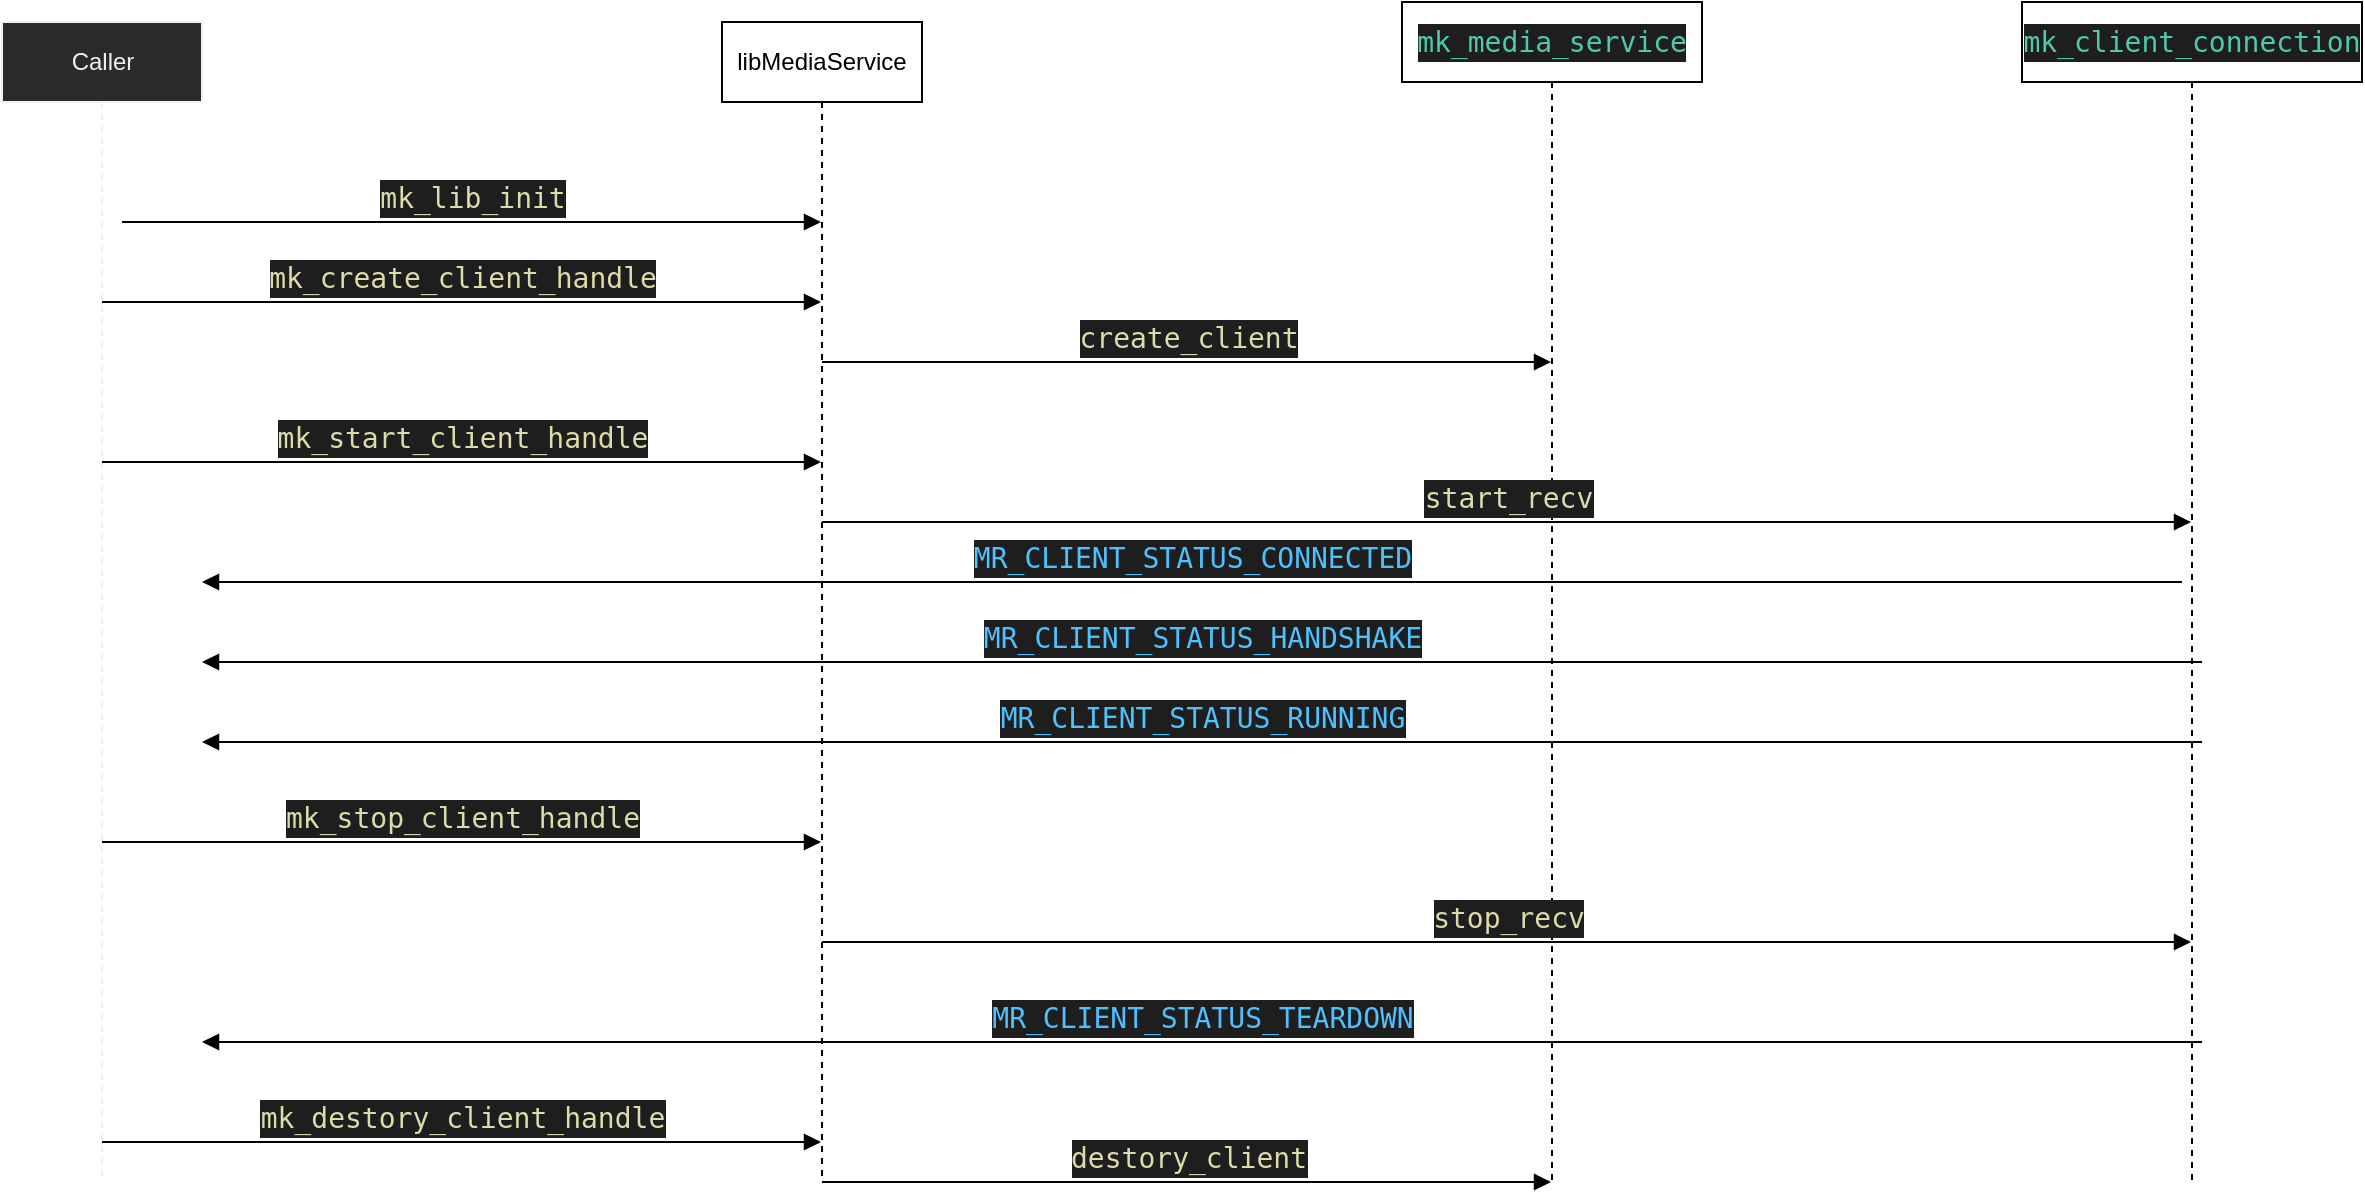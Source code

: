 <mxfile>
    <diagram id="6hGFLwfOUW9BJ-s0fimq" name="0.1main">
        <mxGraphModel dx="738" dy="309" grid="1" gridSize="10" guides="1" tooltips="1" connect="1" arrows="1" fold="1" page="1" pageScale="1" pageWidth="1600" pageHeight="900" math="0" shadow="0">
            <root>
                <mxCell id="0"/>
                <mxCell id="1" parent="0"/>
                <mxCell id="2" value="Caller" style="html=1;points=[];perimeter=orthogonalPerimeter;shape=umlLifeline;participant=label;fontFamily=Helvetica;fontSize=12;fontColor=#f0f0f0;align=center;strokeColor=#f0f0f0;fillColor=#2a2a2a;recursiveResize=0;container=1;collapsible=0;" parent="1" vertex="1">
                    <mxGeometry x="30" y="20" width="100" height="580" as="geometry"/>
                </mxCell>
                <mxCell id="11" value="&lt;div style=&quot;color: rgb(212 , 212 , 212) ; background-color: rgb(30 , 30 , 30) ; font-family: &amp;#34;droid sans mono&amp;#34; , monospace , monospace , &amp;#34;droid sans fallback&amp;#34; ; font-size: 14px ; line-height: 19px&quot;&gt;&lt;span style=&quot;color: #dcdcaa&quot;&gt;mk_lib_init&lt;/span&gt;&lt;/div&gt;" style="html=1;verticalAlign=bottom;endArrow=block;" parent="2" target="5" edge="1">
                    <mxGeometry width="80" relative="1" as="geometry">
                        <mxPoint x="60" y="100" as="sourcePoint"/>
                        <mxPoint x="140" y="100" as="targetPoint"/>
                    </mxGeometry>
                </mxCell>
                <mxCell id="12" value="&lt;div style=&quot;color: rgb(212 , 212 , 212) ; background-color: rgb(30 , 30 , 30) ; font-family: &amp;#34;droid sans mono&amp;#34; , monospace , monospace , &amp;#34;droid sans fallback&amp;#34; ; font-size: 14px ; line-height: 19px&quot;&gt;&lt;span style=&quot;color: #dcdcaa&quot;&gt;mk_create_client_handle&lt;/span&gt;&lt;/div&gt;" style="html=1;verticalAlign=bottom;endArrow=block;" parent="2" target="5" edge="1">
                    <mxGeometry x="0.001" width="80" relative="1" as="geometry">
                        <mxPoint x="50" y="140" as="sourcePoint"/>
                        <mxPoint x="130" y="140" as="targetPoint"/>
                        <mxPoint as="offset"/>
                    </mxGeometry>
                </mxCell>
                <mxCell id="15" value="&lt;div style=&quot;color: rgb(212 , 212 , 212) ; background-color: rgb(30 , 30 , 30) ; font-family: &amp;#34;droid sans mono&amp;#34; , monospace , monospace , &amp;#34;droid sans fallback&amp;#34; ; font-size: 14px ; line-height: 19px&quot;&gt;&lt;span style=&quot;color: #dcdcaa&quot;&gt;mk_start_client_handle&lt;/span&gt;&lt;/div&gt;" style="html=1;verticalAlign=bottom;endArrow=block;" parent="2" target="5" edge="1">
                    <mxGeometry width="80" relative="1" as="geometry">
                        <mxPoint x="50" y="220" as="sourcePoint"/>
                        <mxPoint x="130" y="220" as="targetPoint"/>
                    </mxGeometry>
                </mxCell>
                <mxCell id="22" value="&lt;div style=&quot;color: rgb(212 , 212 , 212) ; background-color: rgb(30 , 30 , 30) ; font-family: &amp;#34;droid sans mono&amp;#34; , monospace , monospace , &amp;#34;droid sans fallback&amp;#34; ; font-size: 14px ; line-height: 19px&quot;&gt;&lt;span style=&quot;color: #dcdcaa&quot;&gt;mk_stop_client_handle&lt;/span&gt;&lt;/div&gt;" style="html=1;verticalAlign=bottom;endArrow=block;" parent="2" target="5" edge="1">
                    <mxGeometry width="80" relative="1" as="geometry">
                        <mxPoint x="50" y="410" as="sourcePoint"/>
                        <mxPoint x="130" y="410" as="targetPoint"/>
                    </mxGeometry>
                </mxCell>
                <mxCell id="26" value="&lt;div style=&quot;color: rgb(212 , 212 , 212) ; background-color: rgb(30 , 30 , 30) ; font-family: &amp;#34;droid sans mono&amp;#34; , monospace , monospace , &amp;#34;droid sans fallback&amp;#34; ; font-size: 14px ; line-height: 19px&quot;&gt;&lt;span style=&quot;color: #dcdcaa&quot;&gt;mk_destory_client_handle&lt;/span&gt;&lt;/div&gt;" style="html=1;verticalAlign=bottom;endArrow=block;" parent="2" target="5" edge="1">
                    <mxGeometry width="80" relative="1" as="geometry">
                        <mxPoint x="50" y="560" as="sourcePoint"/>
                        <mxPoint x="130" y="560" as="targetPoint"/>
                    </mxGeometry>
                </mxCell>
                <mxCell id="3" value="&lt;div style=&quot;color: rgb(212 , 212 , 212) ; background-color: rgb(30 , 30 , 30) ; font-family: &amp;#34;droid sans mono&amp;#34; , monospace , monospace , &amp;#34;droid sans fallback&amp;#34; ; font-size: 14px ; line-height: 19px&quot;&gt;&lt;span style=&quot;color: #4ec9b0&quot;&gt;mk_media_service&lt;/span&gt;&lt;/div&gt;" style="shape=umlLifeline;perimeter=lifelinePerimeter;whiteSpace=wrap;html=1;container=1;collapsible=0;recursiveResize=0;outlineConnect=0;" parent="1" vertex="1">
                    <mxGeometry x="730" y="10" width="150" height="590" as="geometry"/>
                </mxCell>
                <mxCell id="4" value="&lt;div style=&quot;color: rgb(212 , 212 , 212) ; background-color: rgb(30 , 30 , 30) ; font-family: &amp;#34;droid sans mono&amp;#34; , monospace , monospace , &amp;#34;droid sans fallback&amp;#34; ; font-size: 14px ; line-height: 19px&quot;&gt;&lt;span style=&quot;color: #4ec9b0&quot;&gt;mk_client_connection&lt;/span&gt;&lt;/div&gt;" style="shape=umlLifeline;perimeter=lifelinePerimeter;whiteSpace=wrap;html=1;container=1;collapsible=0;recursiveResize=0;outlineConnect=0;" parent="1" vertex="1">
                    <mxGeometry x="1040" y="10" width="170" height="590" as="geometry"/>
                </mxCell>
                <mxCell id="18" value="&lt;div style=&quot;color: rgb(212 , 212 , 212) ; background-color: rgb(30 , 30 , 30) ; font-family: &amp;#34;droid sans mono&amp;#34; , monospace , monospace , &amp;#34;droid sans fallback&amp;#34; ; font-size: 14px ; line-height: 19px&quot;&gt;&lt;span style=&quot;color: #4fc1ff&quot;&gt;MR_CLIENT_STATUS_CONNECTED&lt;/span&gt;&lt;/div&gt;" style="html=1;verticalAlign=bottom;endArrow=block;" parent="4" target="2" edge="1">
                    <mxGeometry width="80" relative="1" as="geometry">
                        <mxPoint x="80" y="290" as="sourcePoint"/>
                        <mxPoint x="170" y="290" as="targetPoint"/>
                    </mxGeometry>
                </mxCell>
                <mxCell id="20" value="&lt;div style=&quot;color: rgb(212 , 212 , 212) ; background-color: rgb(30 , 30 , 30) ; font-family: &amp;#34;droid sans mono&amp;#34; , monospace , monospace , &amp;#34;droid sans fallback&amp;#34; ; font-size: 14px ; line-height: 19px&quot;&gt;&lt;span style=&quot;color: #4fc1ff&quot;&gt;MR_CLIENT_STATUS_HANDSHAKE&lt;/span&gt;&lt;/div&gt;" style="html=1;verticalAlign=bottom;endArrow=block;" parent="4" target="2" edge="1">
                    <mxGeometry width="80" relative="1" as="geometry">
                        <mxPoint x="90" y="330" as="sourcePoint"/>
                        <mxPoint x="170" y="330" as="targetPoint"/>
                    </mxGeometry>
                </mxCell>
                <mxCell id="21" value="&lt;div style=&quot;color: rgb(212 , 212 , 212) ; background-color: rgb(30 , 30 , 30) ; font-family: &amp;#34;droid sans mono&amp;#34; , monospace , monospace , &amp;#34;droid sans fallback&amp;#34; ; font-size: 14px ; line-height: 19px&quot;&gt;&lt;span style=&quot;color: #4fc1ff&quot;&gt;MR_CLIENT_STATUS_RUNNING&lt;/span&gt;&lt;/div&gt;" style="html=1;verticalAlign=bottom;endArrow=block;" parent="4" target="2" edge="1">
                    <mxGeometry width="80" relative="1" as="geometry">
                        <mxPoint x="90" y="370" as="sourcePoint"/>
                        <mxPoint x="170" y="370" as="targetPoint"/>
                    </mxGeometry>
                </mxCell>
                <mxCell id="24" value="&lt;div style=&quot;color: rgb(212 , 212 , 212) ; background-color: rgb(30 , 30 , 30) ; font-family: &amp;#34;droid sans mono&amp;#34; , monospace , monospace , &amp;#34;droid sans fallback&amp;#34; ; font-size: 14px ; line-height: 19px&quot;&gt;&lt;span style=&quot;color: #4fc1ff&quot;&gt;MR_CLIENT_STATUS_TEARDOWN&lt;/span&gt;&lt;/div&gt;" style="html=1;verticalAlign=bottom;endArrow=block;" parent="4" target="2" edge="1">
                    <mxGeometry width="80" relative="1" as="geometry">
                        <mxPoint x="90" y="520" as="sourcePoint"/>
                        <mxPoint x="170" y="520" as="targetPoint"/>
                    </mxGeometry>
                </mxCell>
                <mxCell id="5" value="libMediaService" style="shape=umlLifeline;perimeter=lifelinePerimeter;whiteSpace=wrap;html=1;container=1;collapsible=0;recursiveResize=0;outlineConnect=0;" parent="1" vertex="1">
                    <mxGeometry x="390" y="20" width="100" height="580" as="geometry"/>
                </mxCell>
                <mxCell id="13" value="&lt;div style=&quot;color: rgb(212 , 212 , 212) ; background-color: rgb(30 , 30 , 30) ; font-family: &amp;#34;droid sans mono&amp;#34; , monospace , monospace , &amp;#34;droid sans fallback&amp;#34; ; font-size: 14px ; line-height: 19px&quot;&gt;&lt;span style=&quot;color: #dcdcaa&quot;&gt;create_client&lt;/span&gt;&lt;/div&gt;" style="html=1;verticalAlign=bottom;endArrow=block;" parent="5" target="3" edge="1">
                    <mxGeometry width="80" relative="1" as="geometry">
                        <mxPoint x="50" y="170" as="sourcePoint"/>
                        <mxPoint x="130" y="170" as="targetPoint"/>
                    </mxGeometry>
                </mxCell>
                <mxCell id="16" value="&lt;div style=&quot;color: rgb(212 , 212 , 212) ; background-color: rgb(30 , 30 , 30) ; font-family: &amp;#34;droid sans mono&amp;#34; , monospace , monospace , &amp;#34;droid sans fallback&amp;#34; ; font-size: 14px ; line-height: 19px&quot;&gt;&lt;span style=&quot;color: #dcdcaa&quot;&gt;start_recv&lt;/span&gt;&lt;/div&gt;" style="html=1;verticalAlign=bottom;endArrow=block;" parent="5" target="4" edge="1">
                    <mxGeometry width="80" relative="1" as="geometry">
                        <mxPoint x="50" y="250" as="sourcePoint"/>
                        <mxPoint x="130" y="250" as="targetPoint"/>
                    </mxGeometry>
                </mxCell>
                <mxCell id="23" value="&lt;div style=&quot;color: rgb(212 , 212 , 212) ; background-color: rgb(30 , 30 , 30) ; font-family: &amp;#34;droid sans mono&amp;#34; , monospace , monospace , &amp;#34;droid sans fallback&amp;#34; ; font-size: 14px ; line-height: 19px&quot;&gt;&lt;span style=&quot;color: #dcdcaa&quot;&gt;stop_recv&lt;/span&gt;&lt;/div&gt;" style="html=1;verticalAlign=bottom;endArrow=block;" parent="5" target="4" edge="1">
                    <mxGeometry width="80" relative="1" as="geometry">
                        <mxPoint x="50" y="460" as="sourcePoint"/>
                        <mxPoint x="130" y="460" as="targetPoint"/>
                    </mxGeometry>
                </mxCell>
                <mxCell id="27" value="&lt;div style=&quot;color: rgb(212 , 212 , 212) ; background-color: rgb(30 , 30 , 30) ; font-family: &amp;#34;droid sans mono&amp;#34; , monospace , monospace , &amp;#34;droid sans fallback&amp;#34; ; font-size: 14px ; line-height: 19px&quot;&gt;&lt;span style=&quot;color: #dcdcaa&quot;&gt;destory_client&lt;/span&gt;&lt;/div&gt;" style="html=1;verticalAlign=bottom;endArrow=block;" parent="5" target="3" edge="1">
                    <mxGeometry width="80" relative="1" as="geometry">
                        <mxPoint x="50" y="580" as="sourcePoint"/>
                        <mxPoint x="130" y="580" as="targetPoint"/>
                    </mxGeometry>
                </mxCell>
            </root>
        </mxGraphModel>
    </diagram>
    <diagram id="T1mhpXUvDK-bFnTANI1v" name="02.SIP">
        <mxGraphModel dx="978" dy="309" grid="1" gridSize="10" guides="1" tooltips="1" connect="1" arrows="1" fold="1" page="1" pageScale="1" pageWidth="850" pageHeight="1100" math="0" shadow="0">
            <root>
                <mxCell id="1i8xdkUfii933grVxyBv-0"/>
                <mxCell id="1i8xdkUfii933grVxyBv-1" parent="1i8xdkUfii933grVxyBv-0"/>
                <mxCell id="QdB0t82S5D9g-JJTYtj9-0" value="Caller" style="html=1;points=[];perimeter=orthogonalPerimeter;shape=umlLifeline;participant=label;fontFamily=Helvetica;fontSize=12;fontColor=#f0f0f0;align=center;strokeColor=#f0f0f0;fillColor=#2a2a2a;recursiveResize=0;container=1;collapsible=0;" vertex="1" parent="1i8xdkUfii933grVxyBv-1">
                    <mxGeometry x="30" y="20" width="100" height="580" as="geometry"/>
                </mxCell>
                <mxCell id="QdB0t82S5D9g-JJTYtj9-1" value="&lt;div style=&quot;color: rgb(212 , 212 , 212) ; background-color: rgb(30 , 30 , 30) ; font-family: &amp;#34;droid sans mono&amp;#34; , monospace , monospace , &amp;#34;droid sans fallback&amp;#34; ; font-size: 14px ; line-height: 19px&quot;&gt;&lt;span style=&quot;color: #dcdcaa&quot;&gt;mk_lib_init&lt;/span&gt;&lt;/div&gt;" style="html=1;verticalAlign=bottom;endArrow=block;" edge="1" parent="QdB0t82S5D9g-JJTYtj9-0" target="QdB0t82S5D9g-JJTYtj9-12">
                    <mxGeometry width="80" relative="1" as="geometry">
                        <mxPoint x="60" y="100" as="sourcePoint"/>
                        <mxPoint x="140" y="100" as="targetPoint"/>
                    </mxGeometry>
                </mxCell>
                <mxCell id="QdB0t82S5D9g-JJTYtj9-2" value="&lt;div style=&quot;color: rgb(212 , 212 , 212) ; background-color: rgb(30 , 30 , 30) ; font-family: &amp;#34;droid sans mono&amp;#34; , monospace , monospace , &amp;#34;droid sans fallback&amp;#34; ; font-size: 14px ; line-height: 19px&quot;&gt;&lt;span style=&quot;color: #dcdcaa&quot;&gt;mk_create_sip_server_handle&lt;/span&gt;&lt;/div&gt;" style="html=1;verticalAlign=bottom;endArrow=block;" edge="1" parent="QdB0t82S5D9g-JJTYtj9-0" target="QdB0t82S5D9g-JJTYtj9-12">
                    <mxGeometry x="0.001" width="80" relative="1" as="geometry">
                        <mxPoint x="50" y="140" as="sourcePoint"/>
                        <mxPoint x="130" y="140" as="targetPoint"/>
                        <mxPoint as="offset"/>
                    </mxGeometry>
                </mxCell>
                <mxCell id="QdB0t82S5D9g-JJTYtj9-3" value="&lt;div style=&quot;color: rgb(212 , 212 , 212) ; background-color: rgb(30 , 30 , 30) ; font-family: &amp;#34;droid sans mono&amp;#34; , monospace , monospace , &amp;#34;droid sans fallback&amp;#34; ; font-size: 14px ; line-height: 19px&quot;&gt;&lt;span style=&quot;color: #dcdcaa&quot;&gt;mk_start_client_handle&lt;/span&gt;&lt;/div&gt;" style="html=1;verticalAlign=bottom;endArrow=block;" edge="1" parent="QdB0t82S5D9g-JJTYtj9-0" target="QdB0t82S5D9g-JJTYtj9-12">
                    <mxGeometry width="80" relative="1" as="geometry">
                        <mxPoint x="50" y="220" as="sourcePoint"/>
                        <mxPoint x="130" y="220" as="targetPoint"/>
                    </mxGeometry>
                </mxCell>
                <mxCell id="QdB0t82S5D9g-JJTYtj9-4" value="&lt;div style=&quot;color: rgb(212 , 212 , 212) ; background-color: rgb(30 , 30 , 30) ; font-family: &amp;#34;droid sans mono&amp;#34; , monospace , monospace , &amp;#34;droid sans fallback&amp;#34; ; font-size: 14px ; line-height: 19px&quot;&gt;&lt;span style=&quot;color: #dcdcaa&quot;&gt;mk_stop_client_handle&lt;/span&gt;&lt;/div&gt;" style="html=1;verticalAlign=bottom;endArrow=block;" edge="1" parent="QdB0t82S5D9g-JJTYtj9-0" target="QdB0t82S5D9g-JJTYtj9-12">
                    <mxGeometry width="80" relative="1" as="geometry">
                        <mxPoint x="50" y="410" as="sourcePoint"/>
                        <mxPoint x="130" y="410" as="targetPoint"/>
                    </mxGeometry>
                </mxCell>
                <mxCell id="QdB0t82S5D9g-JJTYtj9-5" value="&lt;div style=&quot;color: rgb(212 , 212 , 212) ; background-color: rgb(30 , 30 , 30) ; font-family: &amp;#34;droid sans mono&amp;#34; , monospace , monospace , &amp;#34;droid sans fallback&amp;#34; ; font-size: 14px ; line-height: 19px&quot;&gt;&lt;span style=&quot;color: #dcdcaa&quot;&gt;mk_destory_client_handle&lt;/span&gt;&lt;/div&gt;" style="html=1;verticalAlign=bottom;endArrow=block;" edge="1" parent="QdB0t82S5D9g-JJTYtj9-0" target="QdB0t82S5D9g-JJTYtj9-12">
                    <mxGeometry width="80" relative="1" as="geometry">
                        <mxPoint x="50" y="560" as="sourcePoint"/>
                        <mxPoint x="130" y="560" as="targetPoint"/>
                    </mxGeometry>
                </mxCell>
                <mxCell id="QdB0t82S5D9g-JJTYtj9-6" value="&lt;div style=&quot;color: rgb(212 , 212 , 212) ; background-color: rgb(30 , 30 , 30) ; font-family: &amp;#34;droid sans mono&amp;#34; , monospace , monospace , &amp;#34;droid sans fallback&amp;#34; ; font-size: 14px ; line-height: 19px&quot;&gt;&lt;span style=&quot;color: #4ec9b0&quot;&gt;mk_media_sip_servver&lt;/span&gt;&lt;/div&gt;" style="shape=umlLifeline;perimeter=lifelinePerimeter;whiteSpace=wrap;html=1;container=1;collapsible=0;recursiveResize=0;outlineConnect=0;" vertex="1" parent="1i8xdkUfii933grVxyBv-1">
                    <mxGeometry x="730" y="10" width="170" height="590" as="geometry"/>
                </mxCell>
                <mxCell id="QdB0t82S5D9g-JJTYtj9-7" value="&lt;div style=&quot;color: rgb(212 , 212 , 212) ; background-color: rgb(30 , 30 , 30) ; font-family: &amp;#34;droid sans mono&amp;#34; , monospace , monospace , &amp;#34;droid sans fallback&amp;#34; ; font-size: 14px ; line-height: 19px&quot;&gt;&lt;span style=&quot;color: #4ec9b0&quot;&gt;mk_media_sip_session&lt;/span&gt;&lt;/div&gt;" style="shape=umlLifeline;perimeter=lifelinePerimeter;whiteSpace=wrap;html=1;container=1;collapsible=0;recursiveResize=0;outlineConnect=0;" vertex="1" parent="1i8xdkUfii933grVxyBv-1">
                    <mxGeometry x="1040" y="10" width="170" height="590" as="geometry"/>
                </mxCell>
                <mxCell id="QdB0t82S5D9g-JJTYtj9-8" value="&lt;div style=&quot;color: rgb(212 , 212 , 212) ; background-color: rgb(30 , 30 , 30) ; font-family: &amp;#34;droid sans mono&amp;#34; , monospace , monospace , &amp;#34;droid sans fallback&amp;#34; ; font-size: 14px ; line-height: 19px&quot;&gt;&lt;span style=&quot;color: #4fc1ff&quot;&gt;MR_CLIENT_STATUS_CONNECTED&lt;/span&gt;&lt;/div&gt;" style="html=1;verticalAlign=bottom;endArrow=block;" edge="1" parent="QdB0t82S5D9g-JJTYtj9-7" target="QdB0t82S5D9g-JJTYtj9-0">
                    <mxGeometry width="80" relative="1" as="geometry">
                        <mxPoint x="80" y="290" as="sourcePoint"/>
                        <mxPoint x="170" y="290" as="targetPoint"/>
                    </mxGeometry>
                </mxCell>
                <mxCell id="QdB0t82S5D9g-JJTYtj9-9" value="&lt;div style=&quot;color: rgb(212 , 212 , 212) ; background-color: rgb(30 , 30 , 30) ; font-family: &amp;#34;droid sans mono&amp;#34; , monospace , monospace , &amp;#34;droid sans fallback&amp;#34; ; font-size: 14px ; line-height: 19px&quot;&gt;&lt;span style=&quot;color: #4fc1ff&quot;&gt;MR_CLIENT_STATUS_HANDSHAKE&lt;/span&gt;&lt;/div&gt;" style="html=1;verticalAlign=bottom;endArrow=block;" edge="1" parent="QdB0t82S5D9g-JJTYtj9-7" target="QdB0t82S5D9g-JJTYtj9-0">
                    <mxGeometry width="80" relative="1" as="geometry">
                        <mxPoint x="90" y="330" as="sourcePoint"/>
                        <mxPoint x="170" y="330" as="targetPoint"/>
                    </mxGeometry>
                </mxCell>
                <mxCell id="QdB0t82S5D9g-JJTYtj9-10" value="&lt;div style=&quot;color: rgb(212 , 212 , 212) ; background-color: rgb(30 , 30 , 30) ; font-family: &amp;#34;droid sans mono&amp;#34; , monospace , monospace , &amp;#34;droid sans fallback&amp;#34; ; font-size: 14px ; line-height: 19px&quot;&gt;&lt;span style=&quot;color: #4fc1ff&quot;&gt;MR_CLIENT_STATUS_RUNNING&lt;/span&gt;&lt;/div&gt;" style="html=1;verticalAlign=bottom;endArrow=block;" edge="1" parent="QdB0t82S5D9g-JJTYtj9-7" target="QdB0t82S5D9g-JJTYtj9-0">
                    <mxGeometry width="80" relative="1" as="geometry">
                        <mxPoint x="90" y="370" as="sourcePoint"/>
                        <mxPoint x="170" y="370" as="targetPoint"/>
                    </mxGeometry>
                </mxCell>
                <mxCell id="QdB0t82S5D9g-JJTYtj9-11" value="&lt;div style=&quot;color: rgb(212 , 212 , 212) ; background-color: rgb(30 , 30 , 30) ; font-family: &amp;#34;droid sans mono&amp;#34; , monospace , monospace , &amp;#34;droid sans fallback&amp;#34; ; font-size: 14px ; line-height: 19px&quot;&gt;&lt;span style=&quot;color: #4fc1ff&quot;&gt;MR_CLIENT_STATUS_TEARDOWN&lt;/span&gt;&lt;/div&gt;" style="html=1;verticalAlign=bottom;endArrow=block;" edge="1" parent="QdB0t82S5D9g-JJTYtj9-7" target="QdB0t82S5D9g-JJTYtj9-0">
                    <mxGeometry width="80" relative="1" as="geometry">
                        <mxPoint x="90" y="520" as="sourcePoint"/>
                        <mxPoint x="170" y="520" as="targetPoint"/>
                    </mxGeometry>
                </mxCell>
                <mxCell id="QdB0t82S5D9g-JJTYtj9-12" value="libMediaService" style="shape=umlLifeline;perimeter=lifelinePerimeter;whiteSpace=wrap;html=1;container=1;collapsible=0;recursiveResize=0;outlineConnect=0;" vertex="1" parent="1i8xdkUfii933grVxyBv-1">
                    <mxGeometry x="390" y="20" width="100" height="580" as="geometry"/>
                </mxCell>
                <mxCell id="QdB0t82S5D9g-JJTYtj9-13" value="&lt;div style=&quot;color: rgb(212 , 212 , 212) ; background-color: rgb(30 , 30 , 30) ; font-family: &amp;#34;droid sans mono&amp;#34; , monospace , monospace , &amp;#34;droid sans fallback&amp;#34; ; font-size: 14px ; line-height: 19px&quot;&gt;&lt;span style=&quot;color: #dcdcaa&quot;&gt;create_sip_server&lt;/span&gt;&lt;/div&gt;" style="html=1;verticalAlign=bottom;endArrow=block;" edge="1" parent="QdB0t82S5D9g-JJTYtj9-12" target="QdB0t82S5D9g-JJTYtj9-6">
                    <mxGeometry width="80" relative="1" as="geometry">
                        <mxPoint x="50" y="170" as="sourcePoint"/>
                        <mxPoint x="130" y="170" as="targetPoint"/>
                    </mxGeometry>
                </mxCell>
                <mxCell id="QdB0t82S5D9g-JJTYtj9-14" value="&lt;div style=&quot;color: rgb(212 , 212 , 212) ; background-color: rgb(30 , 30 , 30) ; font-family: &amp;#34;droid sans mono&amp;#34; , monospace , monospace , &amp;#34;droid sans fallback&amp;#34; ; font-size: 14px ; line-height: 19px&quot;&gt;&lt;span style=&quot;color: #dcdcaa&quot;&gt;start_recv&lt;/span&gt;&lt;/div&gt;" style="html=1;verticalAlign=bottom;endArrow=block;" edge="1" parent="QdB0t82S5D9g-JJTYtj9-12" target="QdB0t82S5D9g-JJTYtj9-7">
                    <mxGeometry width="80" relative="1" as="geometry">
                        <mxPoint x="50" y="250" as="sourcePoint"/>
                        <mxPoint x="130" y="250" as="targetPoint"/>
                    </mxGeometry>
                </mxCell>
                <mxCell id="QdB0t82S5D9g-JJTYtj9-15" value="&lt;div style=&quot;color: rgb(212 , 212 , 212) ; background-color: rgb(30 , 30 , 30) ; font-family: &amp;#34;droid sans mono&amp;#34; , monospace , monospace , &amp;#34;droid sans fallback&amp;#34; ; font-size: 14px ; line-height: 19px&quot;&gt;&lt;span style=&quot;color: #dcdcaa&quot;&gt;stop_recv&lt;/span&gt;&lt;/div&gt;" style="html=1;verticalAlign=bottom;endArrow=block;" edge="1" parent="QdB0t82S5D9g-JJTYtj9-12" target="QdB0t82S5D9g-JJTYtj9-7">
                    <mxGeometry width="80" relative="1" as="geometry">
                        <mxPoint x="50" y="460" as="sourcePoint"/>
                        <mxPoint x="130" y="460" as="targetPoint"/>
                    </mxGeometry>
                </mxCell>
                <mxCell id="QdB0t82S5D9g-JJTYtj9-16" value="&lt;div style=&quot;color: rgb(212 , 212 , 212) ; background-color: rgb(30 , 30 , 30) ; font-family: &amp;#34;droid sans mono&amp;#34; , monospace , monospace , &amp;#34;droid sans fallback&amp;#34; ; font-size: 14px ; line-height: 19px&quot;&gt;&lt;span style=&quot;color: #dcdcaa&quot;&gt;destory_client&lt;/span&gt;&lt;/div&gt;" style="html=1;verticalAlign=bottom;endArrow=block;" edge="1" parent="QdB0t82S5D9g-JJTYtj9-12" target="QdB0t82S5D9g-JJTYtj9-6">
                    <mxGeometry width="80" relative="1" as="geometry">
                        <mxPoint x="50" y="580" as="sourcePoint"/>
                        <mxPoint x="130" y="580" as="targetPoint"/>
                    </mxGeometry>
                </mxCell>
            </root>
        </mxGraphModel>
    </diagram>
</mxfile>